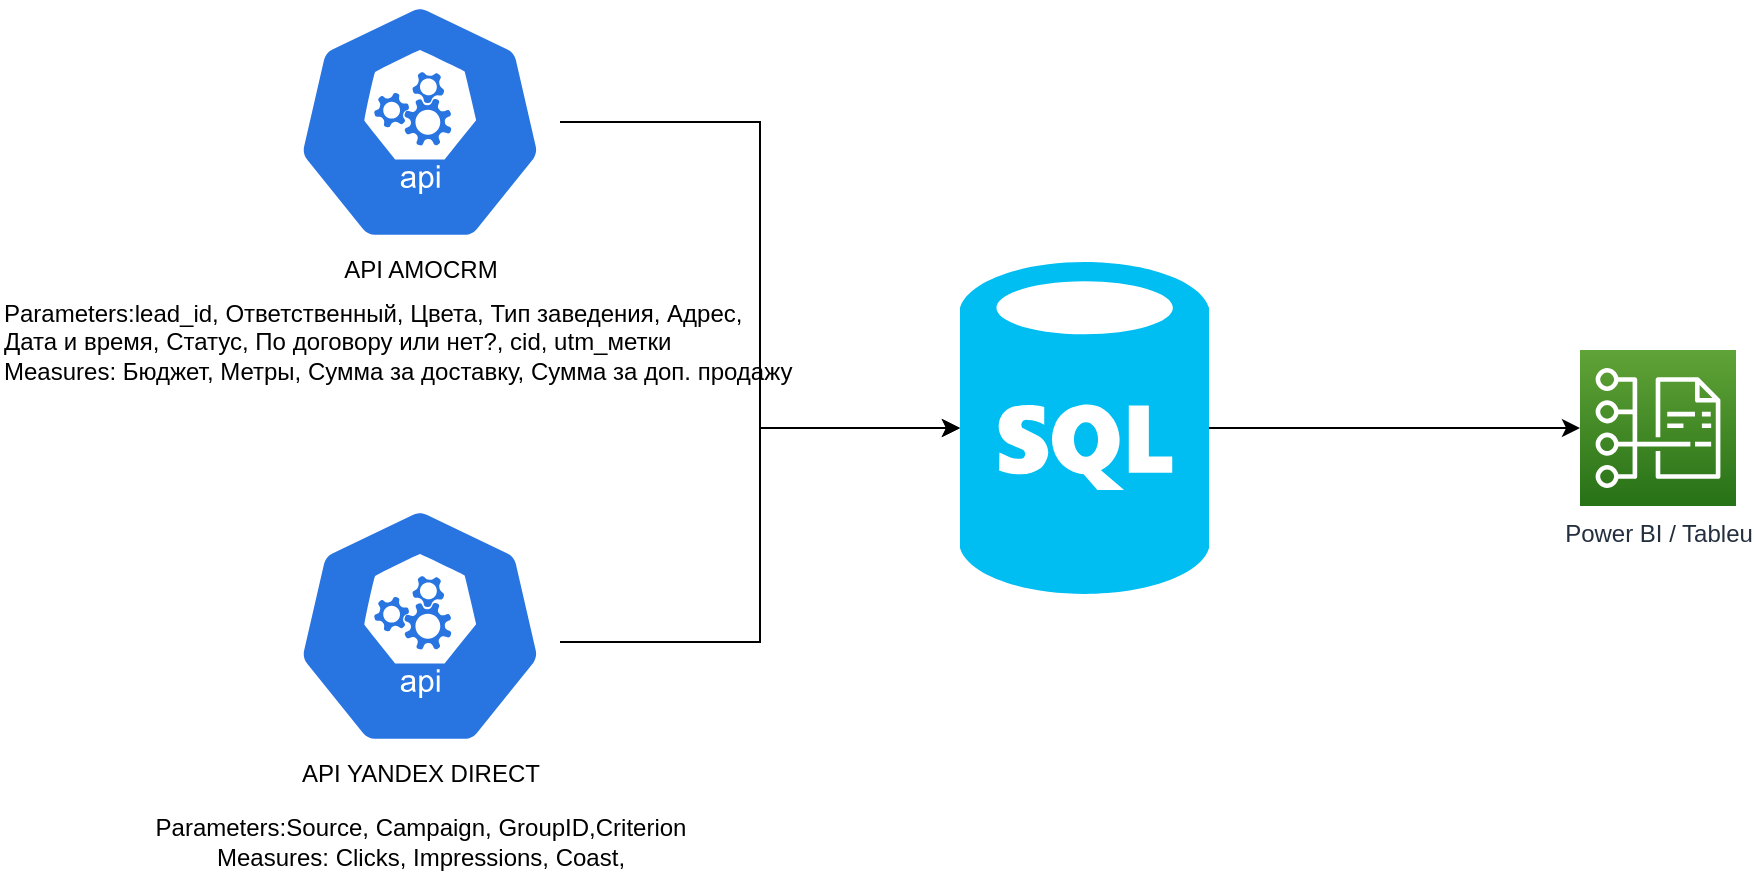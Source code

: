 <mxfile version="21.1.2" type="github">
  <diagram id="f106602c-feb2-e66a-4537-3a34d633f6aa" name="Page-1">
    <mxGraphModel dx="2404" dy="674" grid="1" gridSize="10" guides="1" tooltips="1" connect="1" arrows="1" fold="1" page="1" pageScale="1" pageWidth="1169" pageHeight="827" background="none" math="0" shadow="0">
      <root>
        <mxCell id="0" />
        <mxCell id="1" parent="0" />
        <mxCell id="bed_RW8uVIO7wYIQm_9l-1007" style="edgeStyle=orthogonalEdgeStyle;rounded=0;orthogonalLoop=1;jettySize=auto;html=1;entryX=0;entryY=0.5;entryDx=0;entryDy=0;entryPerimeter=0;" edge="1" parent="1" source="bed_RW8uVIO7wYIQm_9l-1001" target="bed_RW8uVIO7wYIQm_9l-1006">
          <mxGeometry relative="1" as="geometry" />
        </mxCell>
        <mxCell id="bed_RW8uVIO7wYIQm_9l-1001" value="" style="verticalLabelPosition=bottom;html=1;verticalAlign=top;align=center;strokeColor=none;fillColor=#00BEF2;shape=mxgraph.azure.sql_database;" vertex="1" parent="1">
          <mxGeometry x="460" y="200" width="124.5" height="166" as="geometry" />
        </mxCell>
        <mxCell id="bed_RW8uVIO7wYIQm_9l-1003" style="edgeStyle=orthogonalEdgeStyle;rounded=0;orthogonalLoop=1;jettySize=auto;html=1;entryX=0;entryY=0.5;entryDx=0;entryDy=0;entryPerimeter=0;" edge="1" parent="1" source="bed_RW8uVIO7wYIQm_9l-1002" target="bed_RW8uVIO7wYIQm_9l-1001">
          <mxGeometry relative="1" as="geometry" />
        </mxCell>
        <mxCell id="bed_RW8uVIO7wYIQm_9l-1002" value="API AMOCRM" style="sketch=0;html=1;dashed=0;whitespace=wrap;fillColor=#2875E2;strokeColor=#ffffff;points=[[0.005,0.63,0],[0.1,0.2,0],[0.9,0.2,0],[0.5,0,0],[0.995,0.63,0],[0.72,0.99,0],[0.5,1,0],[0.28,0.99,0]];verticalLabelPosition=bottom;align=center;verticalAlign=top;shape=mxgraph.kubernetes.icon;prIcon=api" vertex="1" parent="1">
          <mxGeometry x="120" y="70" width="140" height="120" as="geometry" />
        </mxCell>
        <mxCell id="bed_RW8uVIO7wYIQm_9l-1005" style="edgeStyle=orthogonalEdgeStyle;rounded=0;orthogonalLoop=1;jettySize=auto;html=1;entryX=0;entryY=0.5;entryDx=0;entryDy=0;entryPerimeter=0;" edge="1" parent="1" target="bed_RW8uVIO7wYIQm_9l-1001">
          <mxGeometry relative="1" as="geometry">
            <mxPoint x="260" y="390" as="sourcePoint" />
            <Array as="points">
              <mxPoint x="360" y="390" />
              <mxPoint x="360" y="283" />
            </Array>
          </mxGeometry>
        </mxCell>
        <mxCell id="bed_RW8uVIO7wYIQm_9l-1006" value="Power BI / Tableu" style="sketch=0;points=[[0,0,0],[0.25,0,0],[0.5,0,0],[0.75,0,0],[1,0,0],[0,1,0],[0.25,1,0],[0.5,1,0],[0.75,1,0],[1,1,0],[0,0.25,0],[0,0.5,0],[0,0.75,0],[1,0.25,0],[1,0.5,0],[1,0.75,0]];outlineConnect=0;fontColor=#232F3E;gradientColor=#60A337;gradientDirection=north;fillColor=#277116;strokeColor=#ffffff;dashed=0;verticalLabelPosition=bottom;verticalAlign=top;align=center;html=1;fontSize=12;fontStyle=0;aspect=fixed;shape=mxgraph.aws4.resourceIcon;resIcon=mxgraph.aws4.cost_and_usage_report;" vertex="1" parent="1">
          <mxGeometry x="770" y="244" width="78" height="78" as="geometry" />
        </mxCell>
        <mxCell id="bed_RW8uVIO7wYIQm_9l-1008" value="API YANDEX DIRECT" style="sketch=0;html=1;dashed=0;whitespace=wrap;fillColor=#2875E2;strokeColor=#ffffff;points=[[0.005,0.63,0],[0.1,0.2,0],[0.9,0.2,0],[0.5,0,0],[0.995,0.63,0],[0.72,0.99,0],[0.5,1,0],[0.28,0.99,0]];verticalLabelPosition=bottom;align=center;verticalAlign=top;shape=mxgraph.kubernetes.icon;prIcon=api" vertex="1" parent="1">
          <mxGeometry x="120" y="322" width="140" height="120" as="geometry" />
        </mxCell>
        <mxCell id="bed_RW8uVIO7wYIQm_9l-1009" value="Parameters:Source, Campaign, GroupID,Criterion&lt;br&gt;Measures: Clicks, Impressions, Coast, &lt;br&gt;" style="text;html=1;align=center;verticalAlign=middle;resizable=0;points=[];autosize=1;strokeColor=none;fillColor=none;" vertex="1" parent="1">
          <mxGeometry x="45" y="470" width="290" height="40" as="geometry" />
        </mxCell>
        <mxCell id="bed_RW8uVIO7wYIQm_9l-1010" value="Parameters:lead_id, Ответственный, Цвета, Тип заведения, Адрес, &lt;br&gt;Дата и время, Статус, По договору или нет?, cid, utm_метки&lt;br&gt;Measures: Бюджет, Метры, Сумма за доставку, Сумма за доп. продажу" style="text;html=1;align=left;verticalAlign=middle;resizable=0;points=[];autosize=1;strokeColor=none;fillColor=none;" vertex="1" parent="1">
          <mxGeometry x="-20" y="210" width="420" height="60" as="geometry" />
        </mxCell>
      </root>
    </mxGraphModel>
  </diagram>
</mxfile>
